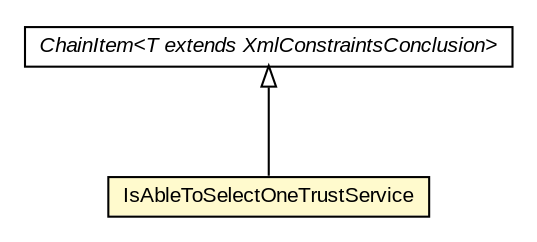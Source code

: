 #!/usr/local/bin/dot
#
# Class diagram 
# Generated by UMLGraph version R5_6-24-gf6e263 (http://www.umlgraph.org/)
#

digraph G {
	edge [fontname="arial",fontsize=10,labelfontname="arial",labelfontsize=10];
	node [fontname="arial",fontsize=10,shape=plaintext];
	nodesep=0.25;
	ranksep=0.5;
	// eu.europa.esig.dss.validation.process.ChainItem<T extends eu.europa.esig.dss.jaxb.detailedreport.XmlConstraintsConclusion>
	c397405 [label=<<table title="eu.europa.esig.dss.validation.process.ChainItem" border="0" cellborder="1" cellspacing="0" cellpadding="2" port="p" href="../../../ChainItem.html">
		<tr><td><table border="0" cellspacing="0" cellpadding="1">
<tr><td align="center" balign="center"><font face="arial italic"> ChainItem&lt;T extends XmlConstraintsConclusion&gt; </font></td></tr>
		</table></td></tr>
		</table>>, URL="../../../ChainItem.html", fontname="arial", fontcolor="black", fontsize=10.0];
	// eu.europa.esig.dss.validation.process.qualification.certificate.checks.IsAbleToSelectOneTrustService
	c397507 [label=<<table title="eu.europa.esig.dss.validation.process.qualification.certificate.checks.IsAbleToSelectOneTrustService" border="0" cellborder="1" cellspacing="0" cellpadding="2" port="p" bgcolor="lemonChiffon" href="./IsAbleToSelectOneTrustService.html">
		<tr><td><table border="0" cellspacing="0" cellpadding="1">
<tr><td align="center" balign="center"> IsAbleToSelectOneTrustService </td></tr>
		</table></td></tr>
		</table>>, URL="./IsAbleToSelectOneTrustService.html", fontname="arial", fontcolor="black", fontsize=10.0];
	//eu.europa.esig.dss.validation.process.qualification.certificate.checks.IsAbleToSelectOneTrustService extends eu.europa.esig.dss.validation.process.ChainItem<eu.europa.esig.dss.jaxb.detailedreport.XmlValidationCertificateQualification>
	c397405:p -> c397507:p [dir=back,arrowtail=empty];
}

